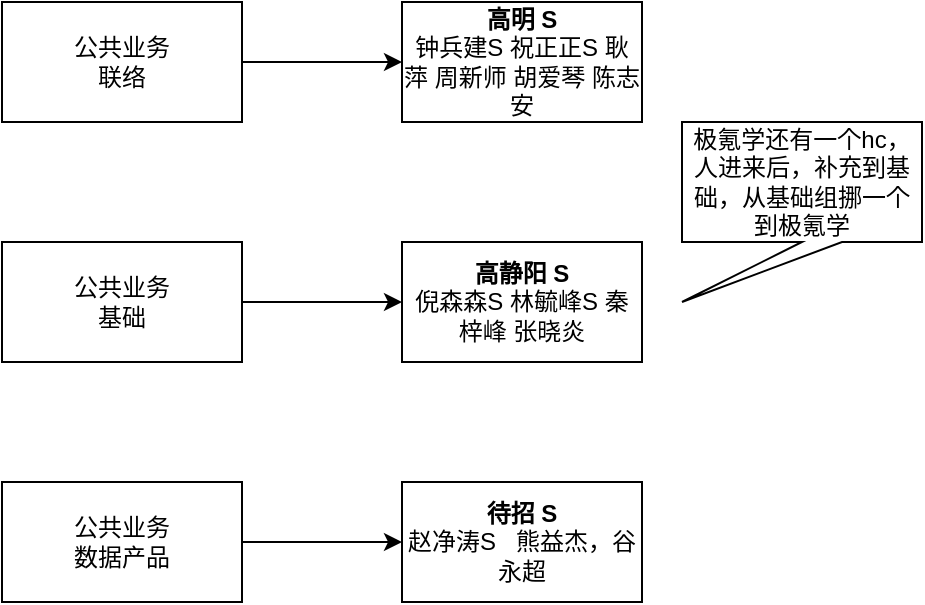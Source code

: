 <mxfile version="22.1.0" type="github">
  <diagram name="第 1 页" id="Nj137eRtPkTNlGcHgJZi">
    <mxGraphModel dx="1674" dy="786" grid="1" gridSize="10" guides="1" tooltips="1" connect="1" arrows="1" fold="1" page="1" pageScale="1" pageWidth="827" pageHeight="1169" math="0" shadow="0">
      <root>
        <mxCell id="0" />
        <mxCell id="1" parent="0" />
        <mxCell id="OX8dRcZmpM75ouLOMdjf-3" value="" style="edgeStyle=orthogonalEdgeStyle;rounded=0;orthogonalLoop=1;jettySize=auto;html=1;" edge="1" parent="1" source="OX8dRcZmpM75ouLOMdjf-1" target="OX8dRcZmpM75ouLOMdjf-2">
          <mxGeometry relative="1" as="geometry" />
        </mxCell>
        <mxCell id="OX8dRcZmpM75ouLOMdjf-1" value="公共业务&lt;br&gt;联络&lt;br&gt;" style="rounded=0;whiteSpace=wrap;html=1;" vertex="1" parent="1">
          <mxGeometry x="120" y="150" width="120" height="60" as="geometry" />
        </mxCell>
        <mxCell id="OX8dRcZmpM75ouLOMdjf-2" value="&lt;b&gt;高明 S&lt;br&gt;&lt;/b&gt;钟兵建S 祝正正S 耿萍 周新师 胡爱琴 陈志安" style="whiteSpace=wrap;html=1;rounded=0;" vertex="1" parent="1">
          <mxGeometry x="320" y="150" width="120" height="60" as="geometry" />
        </mxCell>
        <mxCell id="OX8dRcZmpM75ouLOMdjf-4" value="" style="edgeStyle=orthogonalEdgeStyle;rounded=0;orthogonalLoop=1;jettySize=auto;html=1;" edge="1" parent="1" source="OX8dRcZmpM75ouLOMdjf-5" target="OX8dRcZmpM75ouLOMdjf-6">
          <mxGeometry relative="1" as="geometry" />
        </mxCell>
        <mxCell id="OX8dRcZmpM75ouLOMdjf-5" value="公共业务&lt;br&gt;基础" style="rounded=0;whiteSpace=wrap;html=1;" vertex="1" parent="1">
          <mxGeometry x="120" y="270" width="120" height="60" as="geometry" />
        </mxCell>
        <mxCell id="OX8dRcZmpM75ouLOMdjf-6" value="&lt;b&gt;高静阳 S&lt;br&gt;&lt;/b&gt;倪森森S 林毓峰S 秦梓峰 张晓炎" style="whiteSpace=wrap;html=1;rounded=0;" vertex="1" parent="1">
          <mxGeometry x="320" y="270" width="120" height="60" as="geometry" />
        </mxCell>
        <mxCell id="OX8dRcZmpM75ouLOMdjf-7" value="" style="edgeStyle=orthogonalEdgeStyle;rounded=0;orthogonalLoop=1;jettySize=auto;html=1;" edge="1" parent="1" source="OX8dRcZmpM75ouLOMdjf-8" target="OX8dRcZmpM75ouLOMdjf-9">
          <mxGeometry relative="1" as="geometry" />
        </mxCell>
        <mxCell id="OX8dRcZmpM75ouLOMdjf-8" value="公共业务&lt;br&gt;数据产品" style="rounded=0;whiteSpace=wrap;html=1;" vertex="1" parent="1">
          <mxGeometry x="120" y="390" width="120" height="60" as="geometry" />
        </mxCell>
        <mxCell id="OX8dRcZmpM75ouLOMdjf-9" value="&lt;b&gt;待招 S&lt;br&gt;&lt;/b&gt;赵净涛S&amp;nbsp; &amp;nbsp;熊益杰，谷永超" style="whiteSpace=wrap;html=1;rounded=0;" vertex="1" parent="1">
          <mxGeometry x="320" y="390" width="120" height="60" as="geometry" />
        </mxCell>
        <mxCell id="OX8dRcZmpM75ouLOMdjf-10" value="极氪学还有一个hc，人进来后，补充到基础，从基础组挪一个到极氪学" style="shape=callout;whiteSpace=wrap;html=1;perimeter=calloutPerimeter;position2=0;" vertex="1" parent="1">
          <mxGeometry x="460" y="210" width="120" height="90" as="geometry" />
        </mxCell>
      </root>
    </mxGraphModel>
  </diagram>
</mxfile>
